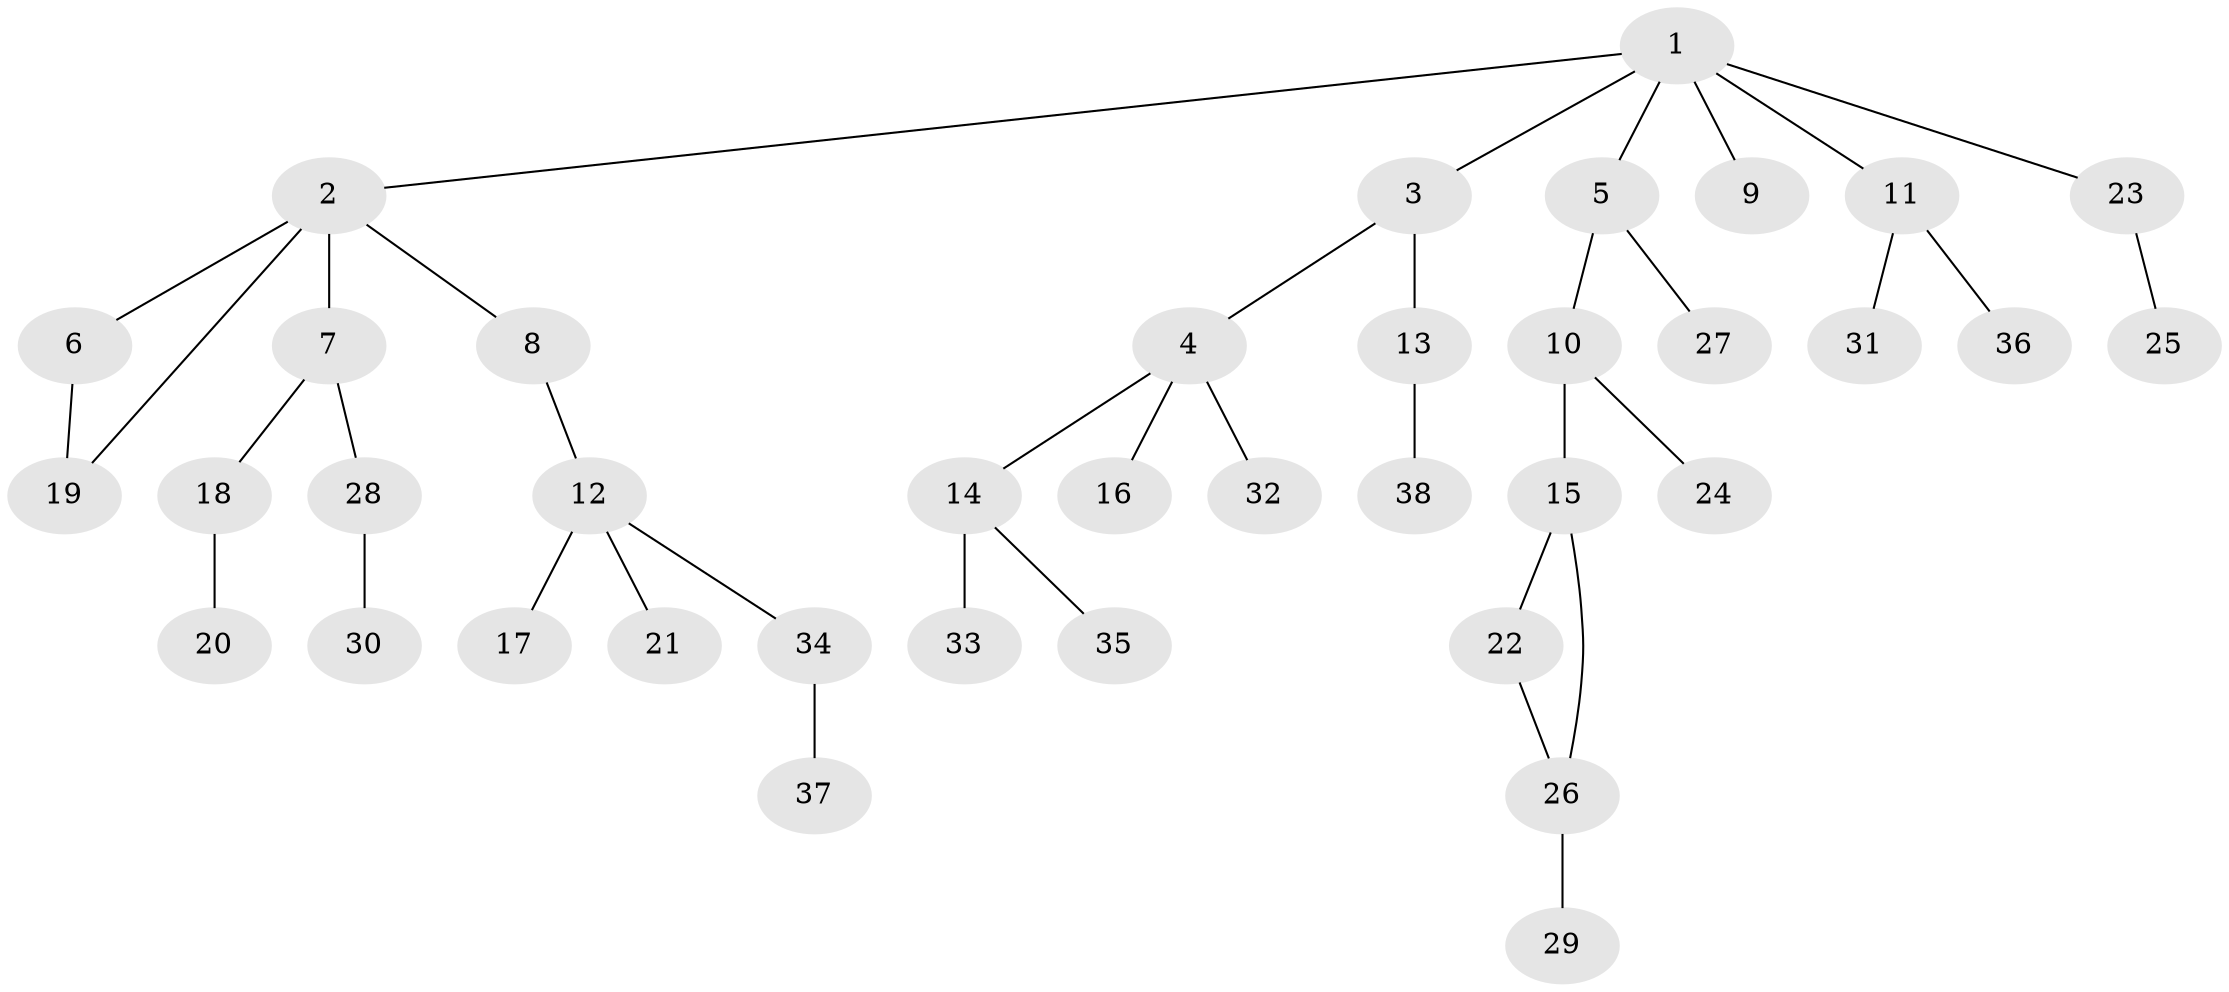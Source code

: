// original degree distribution, {7: 0.014084507042253521, 5: 0.056338028169014086, 4: 0.056338028169014086, 2: 0.323943661971831, 3: 0.11267605633802817, 1: 0.43661971830985913}
// Generated by graph-tools (version 1.1) at 2025/34/03/09/25 02:34:34]
// undirected, 38 vertices, 39 edges
graph export_dot {
graph [start="1"]
  node [color=gray90,style=filled];
  1;
  2;
  3;
  4;
  5;
  6;
  7;
  8;
  9;
  10;
  11;
  12;
  13;
  14;
  15;
  16;
  17;
  18;
  19;
  20;
  21;
  22;
  23;
  24;
  25;
  26;
  27;
  28;
  29;
  30;
  31;
  32;
  33;
  34;
  35;
  36;
  37;
  38;
  1 -- 2 [weight=1.0];
  1 -- 3 [weight=1.0];
  1 -- 5 [weight=1.0];
  1 -- 9 [weight=1.0];
  1 -- 11 [weight=1.0];
  1 -- 23 [weight=1.0];
  2 -- 6 [weight=1.0];
  2 -- 7 [weight=1.0];
  2 -- 8 [weight=1.0];
  2 -- 19 [weight=1.0];
  3 -- 4 [weight=1.0];
  3 -- 13 [weight=1.0];
  4 -- 14 [weight=1.0];
  4 -- 16 [weight=1.0];
  4 -- 32 [weight=1.0];
  5 -- 10 [weight=1.0];
  5 -- 27 [weight=2.0];
  6 -- 19 [weight=1.0];
  7 -- 18 [weight=1.0];
  7 -- 28 [weight=1.0];
  8 -- 12 [weight=1.0];
  10 -- 15 [weight=1.0];
  10 -- 24 [weight=1.0];
  11 -- 31 [weight=1.0];
  11 -- 36 [weight=1.0];
  12 -- 17 [weight=1.0];
  12 -- 21 [weight=1.0];
  12 -- 34 [weight=1.0];
  13 -- 38 [weight=1.0];
  14 -- 33 [weight=1.0];
  14 -- 35 [weight=1.0];
  15 -- 22 [weight=1.0];
  15 -- 26 [weight=1.0];
  18 -- 20 [weight=1.0];
  22 -- 26 [weight=1.0];
  23 -- 25 [weight=1.0];
  26 -- 29 [weight=1.0];
  28 -- 30 [weight=2.0];
  34 -- 37 [weight=1.0];
}
